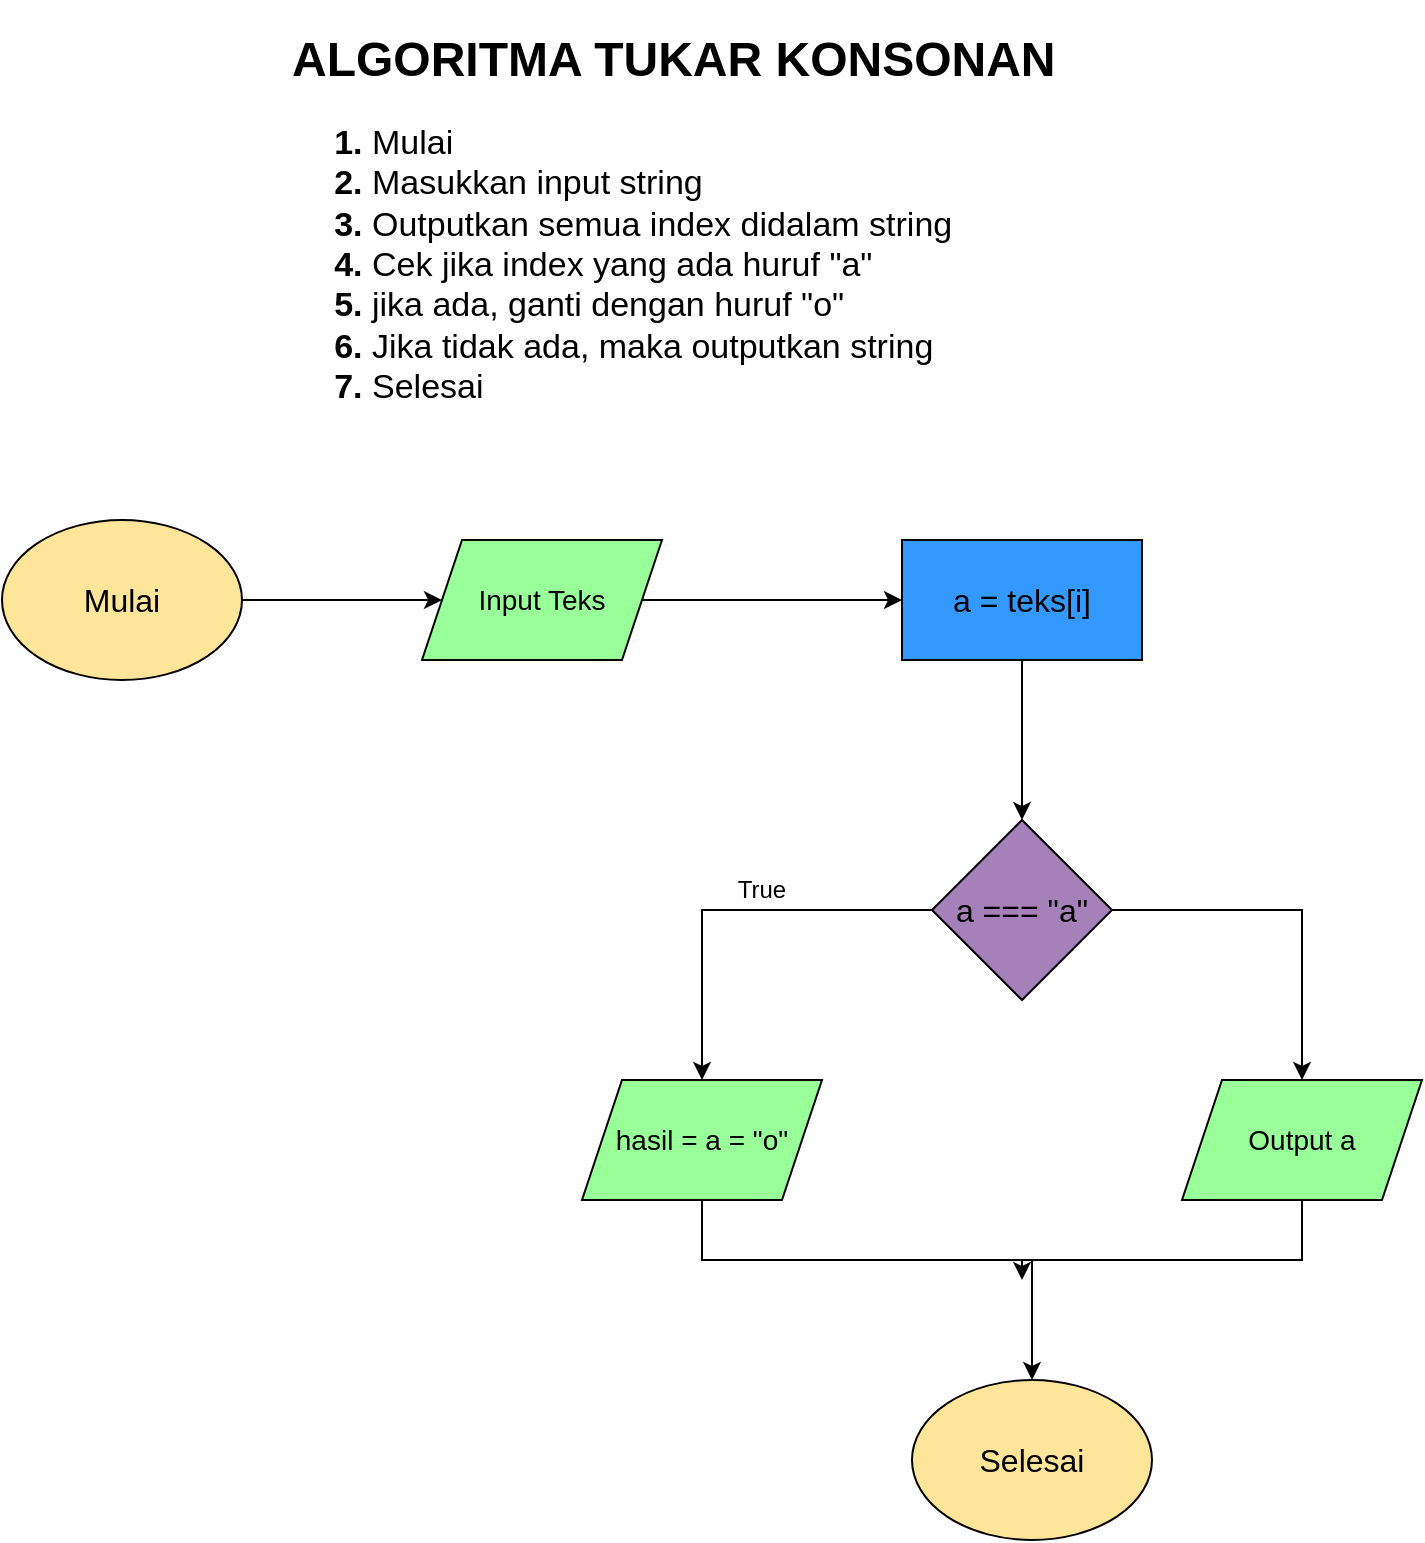 <mxfile version="21.0.8" type="device"><diagram id="g4ICKnEkCSRxHNCrVmmd" name="Halaman-1"><mxGraphModel dx="1120" dy="6297" grid="1" gridSize="10" guides="1" tooltips="1" connect="1" arrows="1" fold="1" page="1" pageScale="1" pageWidth="827" pageHeight="1169" math="0" shadow="0"><root><mxCell id="0"/><mxCell id="1" parent="0"/><mxCell id="--Ptx6SSaDnQyc_mU3SS-1" value="&lt;h1 style=&quot;text-align: center;&quot;&gt;&lt;span style=&quot;background-color: initial;&quot;&gt;ALGORITMA TUKAR KONSONAN&lt;/span&gt;&lt;/h1&gt;&lt;h1 style=&quot;font-size: 17px;&quot;&gt;&lt;ol&gt;&lt;li&gt;&lt;span style=&quot;font-weight: 400;&quot;&gt;Mulai&lt;/span&gt;&lt;/li&gt;&lt;li&gt;&lt;span style=&quot;font-weight: 400;&quot;&gt;Masukkan input string&lt;/span&gt;&lt;/li&gt;&lt;li&gt;&lt;span style=&quot;font-weight: 400;&quot;&gt;Outputkan semua index didalam string&lt;/span&gt;&lt;/li&gt;&lt;li&gt;&lt;span style=&quot;font-weight: 400;&quot;&gt;Cek jika index yang ada huruf &quot;a&quot;&lt;/span&gt;&lt;/li&gt;&lt;li&gt;&lt;span style=&quot;font-weight: 400;&quot;&gt;jika ada, ganti dengan huruf &quot;o&quot;&lt;/span&gt;&lt;/li&gt;&lt;li&gt;&lt;span style=&quot;font-weight: 400;&quot;&gt;Jika tidak ada, maka outputkan string&lt;/span&gt;&lt;/li&gt;&lt;li&gt;&lt;span style=&quot;font-weight: 400;&quot;&gt;Selesai&lt;/span&gt;&lt;/li&gt;&lt;/ol&gt;&lt;/h1&gt;" style="text;html=1;strokeColor=none;fillColor=none;spacing=5;spacingTop=-20;whiteSpace=wrap;overflow=hidden;rounded=0;" parent="1" vertex="1"><mxGeometry x="180" y="-5820" width="551" height="210" as="geometry"/></mxCell><mxCell id="Cg2JK5oUgY-p7B_qq2x9-8" style="edgeStyle=orthogonalEdgeStyle;rounded=0;orthogonalLoop=1;jettySize=auto;html=1;exitX=1;exitY=0.5;exitDx=0;exitDy=0;entryX=0;entryY=0.5;entryDx=0;entryDy=0;" edge="1" parent="1" source="Cg2JK5oUgY-p7B_qq2x9-1" target="Cg2JK5oUgY-p7B_qq2x9-2"><mxGeometry relative="1" as="geometry"/></mxCell><mxCell id="Cg2JK5oUgY-p7B_qq2x9-1" value="&lt;font size=&quot;3&quot;&gt;Mulai&lt;/font&gt;" style="ellipse;whiteSpace=wrap;html=1;fillColor=#FFE599;" vertex="1" parent="1"><mxGeometry x="40" y="-5570" width="120" height="80" as="geometry"/></mxCell><mxCell id="Cg2JK5oUgY-p7B_qq2x9-9" style="edgeStyle=orthogonalEdgeStyle;rounded=0;orthogonalLoop=1;jettySize=auto;html=1;exitX=1;exitY=0.5;exitDx=0;exitDy=0;entryX=0;entryY=0.5;entryDx=0;entryDy=0;" edge="1" parent="1" source="Cg2JK5oUgY-p7B_qq2x9-2" target="Cg2JK5oUgY-p7B_qq2x9-3"><mxGeometry relative="1" as="geometry"/></mxCell><mxCell id="Cg2JK5oUgY-p7B_qq2x9-2" value="&lt;font style=&quot;font-size: 14px;&quot;&gt;Input Teks&lt;/font&gt;" style="shape=parallelogram;perimeter=parallelogramPerimeter;whiteSpace=wrap;html=1;fixedSize=1;fillColor=#99FF99;" vertex="1" parent="1"><mxGeometry x="250" y="-5560" width="120" height="60" as="geometry"/></mxCell><mxCell id="Cg2JK5oUgY-p7B_qq2x9-10" style="edgeStyle=orthogonalEdgeStyle;rounded=0;orthogonalLoop=1;jettySize=auto;html=1;exitX=0.5;exitY=1;exitDx=0;exitDy=0;entryX=0.5;entryY=0;entryDx=0;entryDy=0;" edge="1" parent="1" source="Cg2JK5oUgY-p7B_qq2x9-3" target="Cg2JK5oUgY-p7B_qq2x9-4"><mxGeometry relative="1" as="geometry"/></mxCell><mxCell id="Cg2JK5oUgY-p7B_qq2x9-3" value="&lt;font size=&quot;3&quot;&gt;a = teks[i]&lt;/font&gt;" style="rounded=0;whiteSpace=wrap;html=1;fillColor=#3399FF;" vertex="1" parent="1"><mxGeometry x="490" y="-5560" width="120" height="60" as="geometry"/></mxCell><mxCell id="Cg2JK5oUgY-p7B_qq2x9-11" style="edgeStyle=orthogonalEdgeStyle;rounded=0;orthogonalLoop=1;jettySize=auto;html=1;exitX=1;exitY=0.5;exitDx=0;exitDy=0;entryX=0.5;entryY=0;entryDx=0;entryDy=0;" edge="1" parent="1" source="Cg2JK5oUgY-p7B_qq2x9-4" target="Cg2JK5oUgY-p7B_qq2x9-6"><mxGeometry relative="1" as="geometry"/></mxCell><mxCell id="Cg2JK5oUgY-p7B_qq2x9-12" style="edgeStyle=orthogonalEdgeStyle;rounded=0;orthogonalLoop=1;jettySize=auto;html=1;exitX=0;exitY=0.5;exitDx=0;exitDy=0;entryX=0.5;entryY=0;entryDx=0;entryDy=0;" edge="1" parent="1" source="Cg2JK5oUgY-p7B_qq2x9-4" target="Cg2JK5oUgY-p7B_qq2x9-5"><mxGeometry relative="1" as="geometry"/></mxCell><mxCell id="Cg2JK5oUgY-p7B_qq2x9-4" value="&lt;font size=&quot;3&quot;&gt;a === &quot;a&quot;&lt;/font&gt;" style="rhombus;whiteSpace=wrap;html=1;fillColor=#A680B8;" vertex="1" parent="1"><mxGeometry x="505" y="-5420" width="90" height="90" as="geometry"/></mxCell><mxCell id="Cg2JK5oUgY-p7B_qq2x9-14" style="edgeStyle=orthogonalEdgeStyle;rounded=0;orthogonalLoop=1;jettySize=auto;html=1;entryX=0.5;entryY=0;entryDx=0;entryDy=0;" edge="1" parent="1" source="Cg2JK5oUgY-p7B_qq2x9-5" target="Cg2JK5oUgY-p7B_qq2x9-7"><mxGeometry relative="1" as="geometry"><Array as="points"><mxPoint x="390" y="-5200"/><mxPoint x="555" y="-5200"/></Array></mxGeometry></mxCell><mxCell id="Cg2JK5oUgY-p7B_qq2x9-5" value="&lt;font style=&quot;font-size: 14px;&quot;&gt;hasil = a = &quot;o&quot;&lt;/font&gt;" style="shape=parallelogram;perimeter=parallelogramPerimeter;whiteSpace=wrap;html=1;fixedSize=1;fillColor=#99FF99;" vertex="1" parent="1"><mxGeometry x="330" y="-5290" width="120" height="60" as="geometry"/></mxCell><mxCell id="Cg2JK5oUgY-p7B_qq2x9-16" style="edgeStyle=orthogonalEdgeStyle;rounded=0;orthogonalLoop=1;jettySize=auto;html=1;" edge="1" parent="1" source="Cg2JK5oUgY-p7B_qq2x9-6"><mxGeometry relative="1" as="geometry"><mxPoint x="550" y="-5190" as="targetPoint"/><Array as="points"><mxPoint x="690" y="-5200"/><mxPoint x="550" y="-5200"/></Array></mxGeometry></mxCell><mxCell id="Cg2JK5oUgY-p7B_qq2x9-6" value="&lt;font style=&quot;font-size: 14px;&quot;&gt;Output a&lt;/font&gt;" style="shape=parallelogram;perimeter=parallelogramPerimeter;whiteSpace=wrap;html=1;fixedSize=1;fillColor=#99FF99;" vertex="1" parent="1"><mxGeometry x="630" y="-5290" width="120" height="60" as="geometry"/></mxCell><mxCell id="Cg2JK5oUgY-p7B_qq2x9-7" value="&lt;font size=&quot;3&quot;&gt;Selesai&lt;/font&gt;" style="ellipse;whiteSpace=wrap;html=1;fillColor=#FFE599;" vertex="1" parent="1"><mxGeometry x="495" y="-5140" width="120" height="80" as="geometry"/></mxCell><mxCell id="Cg2JK5oUgY-p7B_qq2x9-13" value="True" style="text;html=1;strokeColor=none;fillColor=none;align=center;verticalAlign=middle;whiteSpace=wrap;rounded=0;" vertex="1" parent="1"><mxGeometry x="390" y="-5400" width="60" height="30" as="geometry"/></mxCell></root></mxGraphModel></diagram></mxfile>